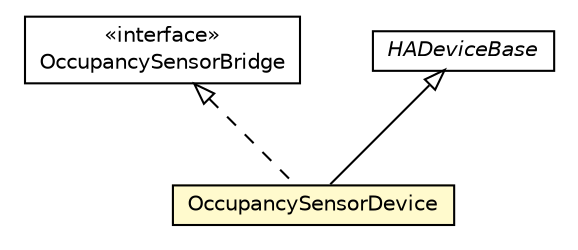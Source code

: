 #!/usr/local/bin/dot
#
# Class diagram 
# Generated by UMLGraph version R5_6-24-gf6e263 (http://www.umlgraph.org/)
#

digraph G {
	edge [fontname="Helvetica",fontsize=10,labelfontname="Helvetica",labelfontsize=10];
	node [fontname="Helvetica",fontsize=10,shape=plaintext];
	nodesep=0.25;
	ranksep=0.5;
	// org.universAAL.lddi.zigbee.commissioning.devices.api.OccupancySensorBridge
	c257655 [label=<<table title="org.universAAL.lddi.zigbee.commissioning.devices.api.OccupancySensorBridge" border="0" cellborder="1" cellspacing="0" cellpadding="2" port="p" href="../api/OccupancySensorBridge.html">
		<tr><td><table border="0" cellspacing="0" cellpadding="1">
<tr><td align="center" balign="center"> &#171;interface&#187; </td></tr>
<tr><td align="center" balign="center"> OccupancySensorBridge </td></tr>
		</table></td></tr>
		</table>>, URL="../api/OccupancySensorBridge.html", fontname="Helvetica", fontcolor="black", fontsize=10.0];
	// org.universAAL.lddi.zigbee.commissioning.devices.impl.OccupancySensorDevice
	c257657 [label=<<table title="org.universAAL.lddi.zigbee.commissioning.devices.impl.OccupancySensorDevice" border="0" cellborder="1" cellspacing="0" cellpadding="2" port="p" bgcolor="lemonChiffon" href="./OccupancySensorDevice.html">
		<tr><td><table border="0" cellspacing="0" cellpadding="1">
<tr><td align="center" balign="center"> OccupancySensorDevice </td></tr>
		</table></td></tr>
		</table>>, URL="./OccupancySensorDevice.html", fontname="Helvetica", fontcolor="black", fontsize=10.0];
	//org.universAAL.lddi.zigbee.commissioning.devices.impl.OccupancySensorDevice extends it.cnr.isti.zigbee.ha.driver.core.HADeviceBase
	c257725:p -> c257657:p [dir=back,arrowtail=empty];
	//org.universAAL.lddi.zigbee.commissioning.devices.impl.OccupancySensorDevice implements org.universAAL.lddi.zigbee.commissioning.devices.api.OccupancySensorBridge
	c257655:p -> c257657:p [dir=back,arrowtail=empty,style=dashed];
	// it.cnr.isti.zigbee.ha.driver.core.HADeviceBase
	c257725 [label=<<table title="it.cnr.isti.zigbee.ha.driver.core.HADeviceBase" border="0" cellborder="1" cellspacing="0" cellpadding="2" port="p" href="http://java.sun.com/j2se/1.4.2/docs/api/it/cnr/isti/zigbee/ha/driver/core/HADeviceBase.html">
		<tr><td><table border="0" cellspacing="0" cellpadding="1">
<tr><td align="center" balign="center"><font face="Helvetica-Oblique"> HADeviceBase </font></td></tr>
		</table></td></tr>
		</table>>, URL="http://java.sun.com/j2se/1.4.2/docs/api/it/cnr/isti/zigbee/ha/driver/core/HADeviceBase.html", fontname="Helvetica", fontcolor="black", fontsize=10.0];
}

